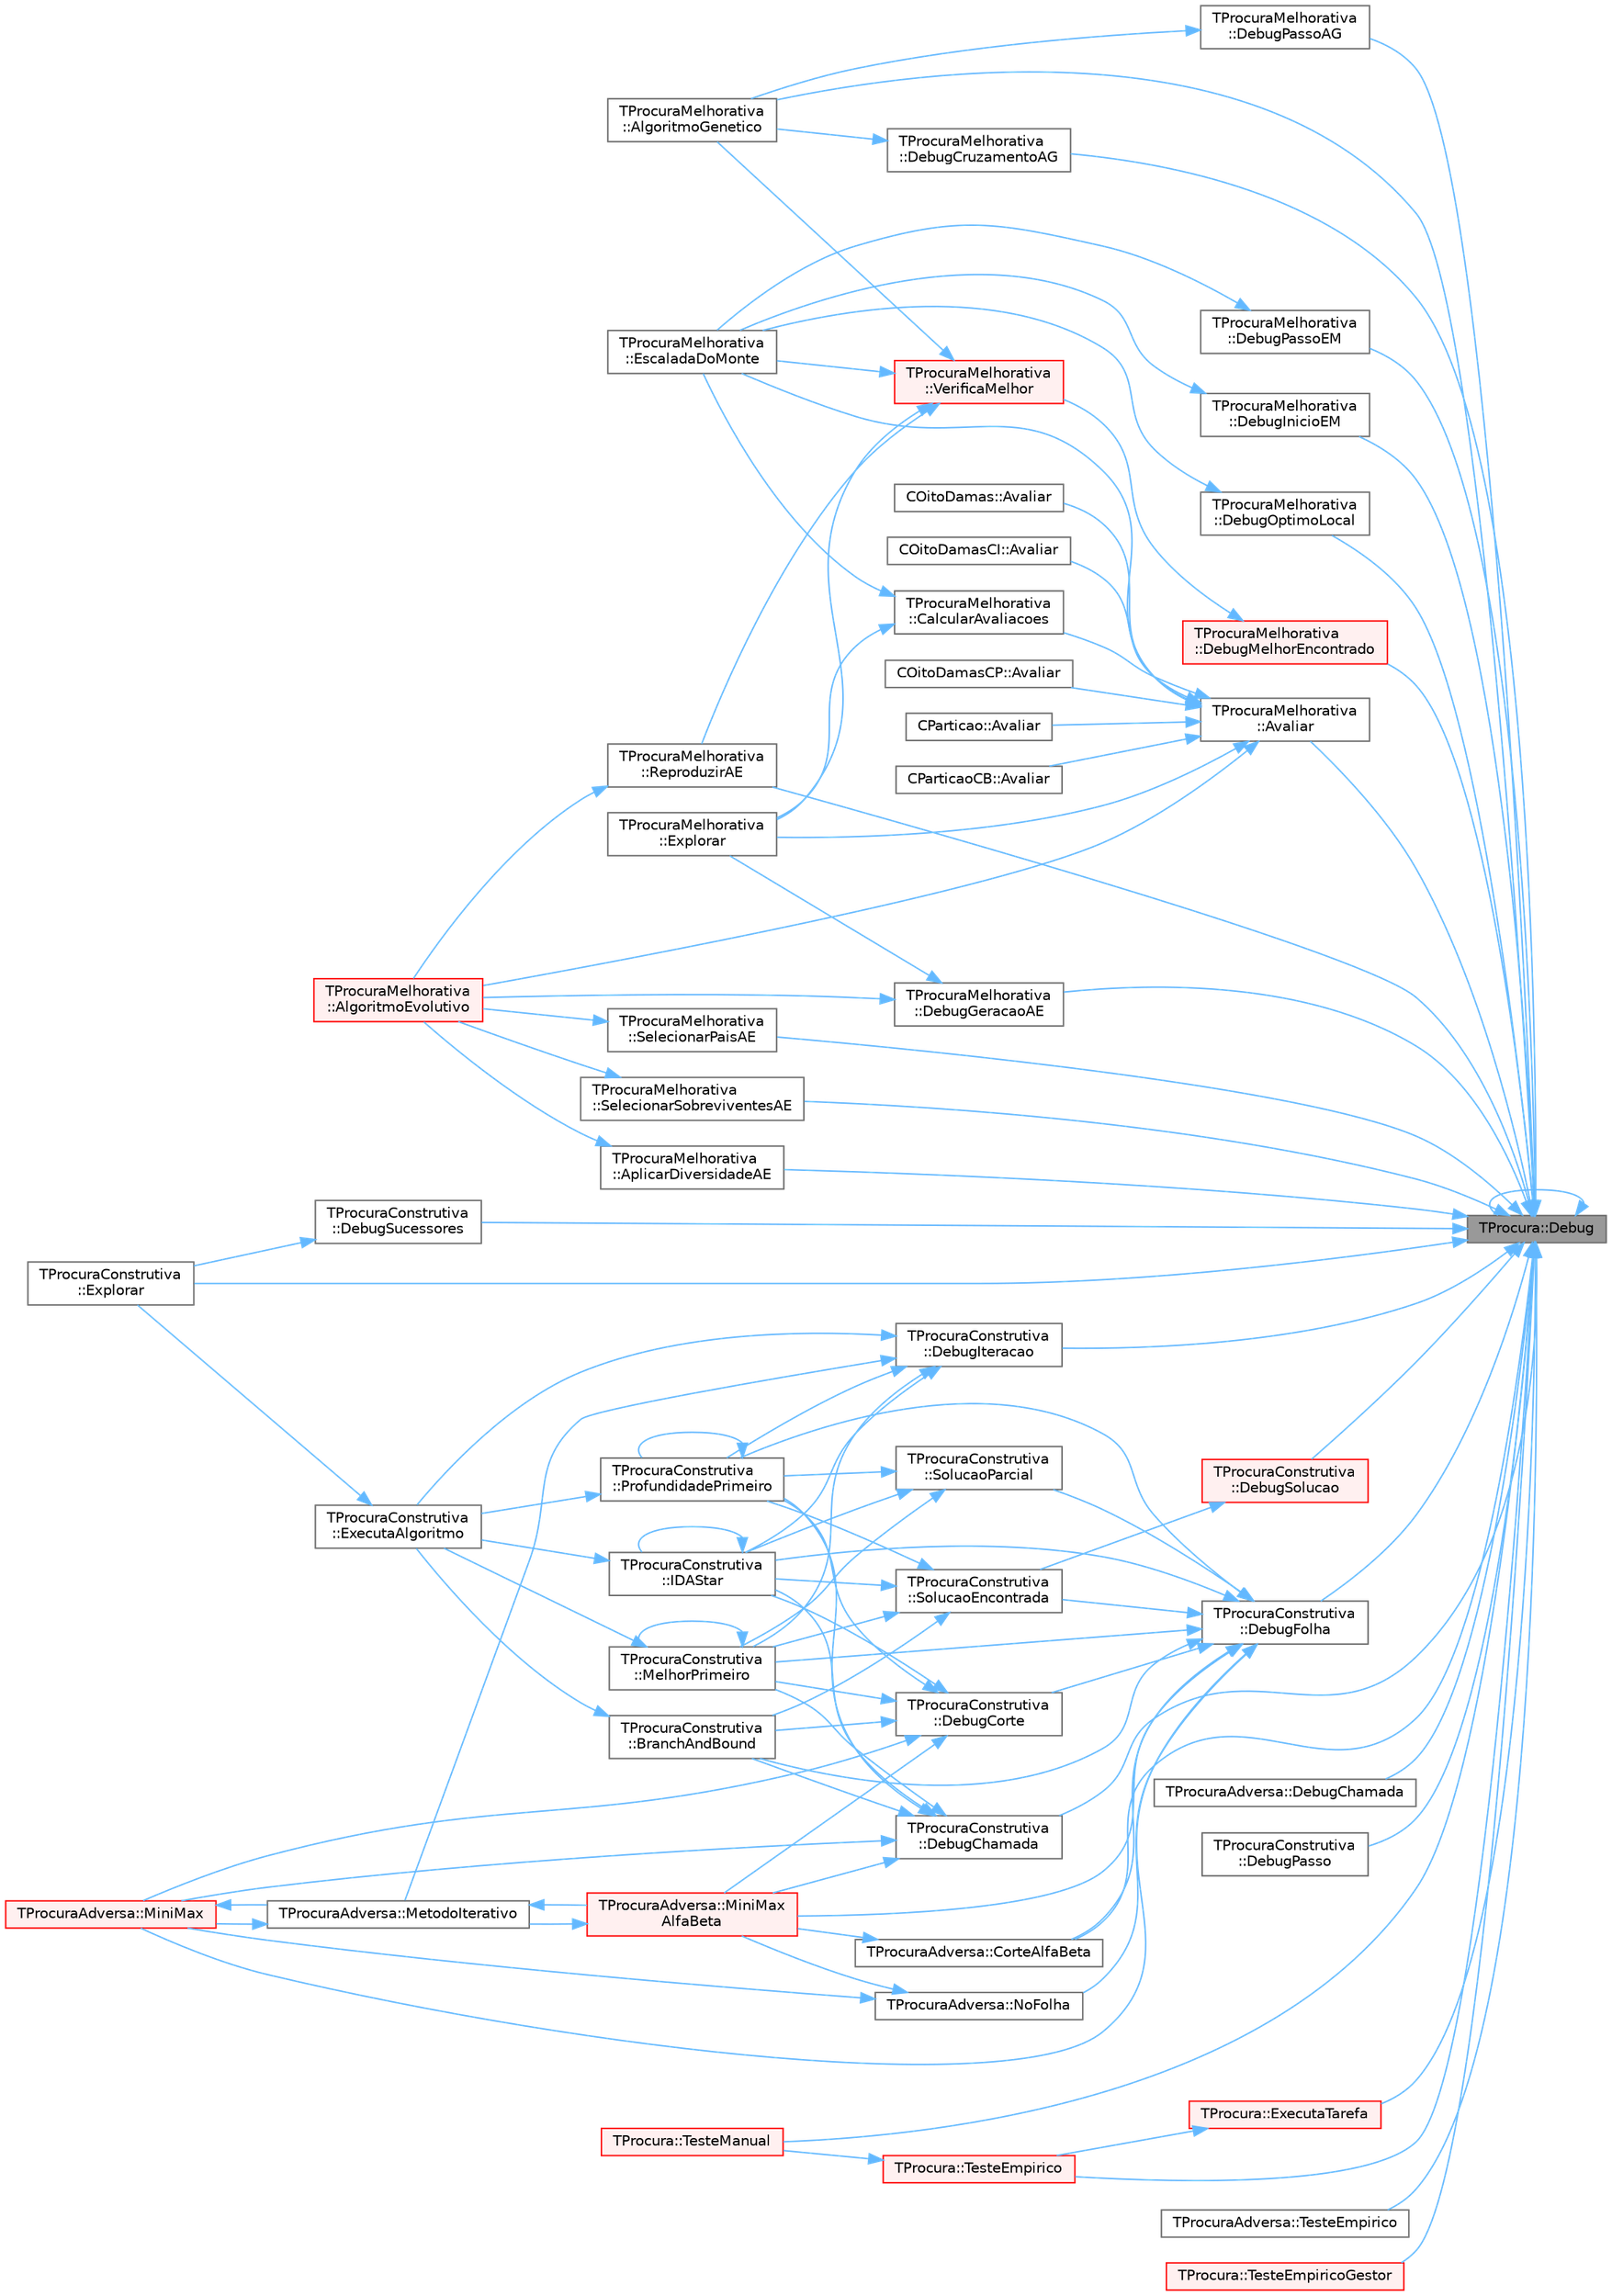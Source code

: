 digraph "TProcura::Debug"
{
 // LATEX_PDF_SIZE
  bgcolor="transparent";
  edge [fontname=Helvetica,fontsize=10,labelfontname=Helvetica,labelfontsize=10];
  node [fontname=Helvetica,fontsize=10,shape=box,height=0.2,width=0.4];
  rankdir="RL";
  Node1 [id="Node000001",label="TProcura::Debug",height=0.2,width=0.4,color="gray40", fillcolor="grey60", style="filled", fontcolor="black",tooltip="Mostra o estado no ecrã, para debug."];
  Node1 -> Node2 [id="edge1_Node000001_Node000002",dir="back",color="steelblue1",style="solid",tooltip=" "];
  Node2 [id="Node000002",label="TProcuraMelhorativa\l::AlgoritmoGenetico",height=0.2,width=0.4,color="grey40", fillcolor="white", style="filled",URL="$classTProcuraMelhorativa.html#a574d0ec15c8c1d3ded8db605def50616",tooltip=" "];
  Node1 -> Node3 [id="edge2_Node000001_Node000003",dir="back",color="steelblue1",style="solid",tooltip=" "];
  Node3 [id="Node000003",label="TProcuraMelhorativa\l::AplicarDiversidadeAE",height=0.2,width=0.4,color="grey40", fillcolor="white", style="filled",URL="$classTProcuraMelhorativa.html#a5e51812d311d976a002f6c7ec0fcd555",tooltip=" "];
  Node3 -> Node4 [id="edge3_Node000003_Node000004",dir="back",color="steelblue1",style="solid",tooltip=" "];
  Node4 [id="Node000004",label="TProcuraMelhorativa\l::AlgoritmoEvolutivo",height=0.2,width=0.4,color="red", fillcolor="#FFF0F0", style="filled",URL="$classTProcuraMelhorativa.html#a6e7a1d0f1281eae6bf3fbbc7fa5f4026",tooltip=" "];
  Node1 -> Node6 [id="edge4_Node000001_Node000006",dir="back",color="steelblue1",style="solid",tooltip=" "];
  Node6 [id="Node000006",label="TProcuraMelhorativa\l::Avaliar",height=0.2,width=0.4,color="grey40", fillcolor="white", style="filled",URL="$classTProcuraMelhorativa.html#a98b5a07fe3813de112f603c8fdb0bc43",tooltip=" "];
  Node6 -> Node4 [id="edge5_Node000006_Node000004",dir="back",color="steelblue1",style="solid",tooltip=" "];
  Node6 -> Node7 [id="edge6_Node000006_Node000007",dir="back",color="steelblue1",style="solid",tooltip=" "];
  Node7 [id="Node000007",label="COitoDamas::Avaliar",height=0.2,width=0.4,color="grey40", fillcolor="white", style="filled",URL="$classCOitoDamas.html#ae23eb62823fd90b67fd1292cd6b739e1",tooltip=" "];
  Node6 -> Node8 [id="edge7_Node000006_Node000008",dir="back",color="steelblue1",style="solid",tooltip=" "];
  Node8 [id="Node000008",label="COitoDamasCI::Avaliar",height=0.2,width=0.4,color="grey40", fillcolor="white", style="filled",URL="$classCOitoDamasCI.html#ac40226b1c1fd0cf8390215bbfec2cfa9",tooltip=" "];
  Node6 -> Node9 [id="edge8_Node000006_Node000009",dir="back",color="steelblue1",style="solid",tooltip=" "];
  Node9 [id="Node000009",label="COitoDamasCP::Avaliar",height=0.2,width=0.4,color="grey40", fillcolor="white", style="filled",URL="$classCOitoDamasCP.html#a13b9df4ef1bd0425b63c0ae4bf712255",tooltip=" "];
  Node6 -> Node10 [id="edge9_Node000006_Node000010",dir="back",color="steelblue1",style="solid",tooltip=" "];
  Node10 [id="Node000010",label="CParticao::Avaliar",height=0.2,width=0.4,color="grey40", fillcolor="white", style="filled",URL="$classCParticao.html#a41fdcf6d83bc489ebc03d2548bfc5152",tooltip=" "];
  Node6 -> Node11 [id="edge10_Node000006_Node000011",dir="back",color="steelblue1",style="solid",tooltip=" "];
  Node11 [id="Node000011",label="CParticaoCB::Avaliar",height=0.2,width=0.4,color="grey40", fillcolor="white", style="filled",URL="$classCParticaoCB.html#a0aab66e68d5fabe86fb4741a18d8ecc6",tooltip=" "];
  Node6 -> Node12 [id="edge11_Node000006_Node000012",dir="back",color="steelblue1",style="solid",tooltip=" "];
  Node12 [id="Node000012",label="TProcuraMelhorativa\l::CalcularAvaliacoes",height=0.2,width=0.4,color="grey40", fillcolor="white", style="filled",URL="$classTProcuraMelhorativa.html#a4eb294616d6fd3d9a12a074b659db863",tooltip=" "];
  Node12 -> Node13 [id="edge12_Node000012_Node000013",dir="back",color="steelblue1",style="solid",tooltip=" "];
  Node13 [id="Node000013",label="TProcuraMelhorativa\l::EscaladaDoMonte",height=0.2,width=0.4,color="grey40", fillcolor="white", style="filled",URL="$classTProcuraMelhorativa.html#a8c8caa2d188bb5f6701fc5e1ddbc4510",tooltip=" "];
  Node12 -> Node14 [id="edge13_Node000012_Node000014",dir="back",color="steelblue1",style="solid",tooltip=" "];
  Node14 [id="Node000014",label="TProcuraMelhorativa\l::Explorar",height=0.2,width=0.4,color="grey40", fillcolor="white", style="filled",URL="$classTProcuraMelhorativa.html#a76355a263331719abacf13d40a6613d0",tooltip="definir para explorar manualmente os dados (não definido em TProcura, apenas em TProcuraConstrutiva)"];
  Node6 -> Node13 [id="edge14_Node000006_Node000013",dir="back",color="steelblue1",style="solid",tooltip=" "];
  Node6 -> Node14 [id="edge15_Node000006_Node000014",dir="back",color="steelblue1",style="solid",tooltip=" "];
  Node1 -> Node15 [id="edge16_Node000001_Node000015",dir="back",color="steelblue1",style="solid",tooltip=" "];
  Node15 [id="Node000015",label="TProcuraAdversa::CorteAlfaBeta",height=0.2,width=0.4,color="grey40", fillcolor="white", style="filled",URL="$classTProcuraAdversa.html#a816a0a735f6f4379338a330e0ff19fa5",tooltip="verifica se há um corte alfa/beta, atualizando alfa e beta"];
  Node15 -> Node16 [id="edge17_Node000015_Node000016",dir="back",color="steelblue1",style="solid",tooltip=" "];
  Node16 [id="Node000016",label="TProcuraAdversa::MiniMax\lAlfaBeta",height=0.2,width=0.4,color="red", fillcolor="#FFF0F0", style="filled",URL="$classTProcuraAdversa.html#adb3f857b1c8b3ee26682e335dc6ed601",tooltip="retorna o valor do estado actual, apos procura de profundidade nivel. Idêntico a MiniMax"];
  Node16 -> Node19 [id="edge18_Node000016_Node000019",dir="back",color="steelblue1",style="solid",tooltip=" "];
  Node19 [id="Node000019",label="TProcuraAdversa::MetodoIterativo",height=0.2,width=0.4,color="grey40", fillcolor="white", style="filled",URL="$classTProcuraAdversa.html#a7c4153974c32753901326271fee90197",tooltip="iteração, aumentando o nível progressivamente"];
  Node19 -> Node20 [id="edge19_Node000019_Node000020",dir="back",color="steelblue1",style="solid",tooltip=" "];
  Node20 [id="Node000020",label="TProcuraAdversa::MiniMax",height=0.2,width=0.4,color="red", fillcolor="#FFF0F0", style="filled",URL="$classTProcuraAdversa.html#a4d8542bcb03f17da8aa3038384104f24",tooltip="retorna o valor do estado actual, apos procura de profundidade nivel"];
  Node20 -> Node19 [id="edge20_Node000020_Node000019",dir="back",color="steelblue1",style="solid",tooltip=" "];
  Node19 -> Node16 [id="edge21_Node000019_Node000016",dir="back",color="steelblue1",style="solid",tooltip=" "];
  Node1 -> Node1 [id="edge22_Node000001_Node000001",dir="back",color="steelblue1",style="solid",tooltip=" "];
  Node1 -> Node21 [id="edge23_Node000001_Node000021",dir="back",color="steelblue1",style="solid",tooltip=" "];
  Node21 [id="Node000021",label="TProcuraConstrutiva\l::DebugChamada",height=0.2,width=0.4,color="grey40", fillcolor="white", style="filled",URL="$classTProcuraConstrutiva.html#a50d5d518140c559770c9c02b90e88dfe",tooltip=" "];
  Node21 -> Node22 [id="edge24_Node000021_Node000022",dir="back",color="steelblue1",style="solid",tooltip=" "];
  Node22 [id="Node000022",label="TProcuraConstrutiva\l::BranchAndBound",height=0.2,width=0.4,color="grey40", fillcolor="white", style="filled",URL="$group__ProcurasInformadas.html#gafe804dbf6cabda9e627500c2d4f8aafd",tooltip="Executa o algoritmo Branch-and-Bound, um algoritmo informado."];
  Node22 -> Node23 [id="edge25_Node000022_Node000023",dir="back",color="steelblue1",style="solid",tooltip=" "];
  Node23 [id="Node000023",label="TProcuraConstrutiva\l::ExecutaAlgoritmo",height=0.2,width=0.4,color="grey40", fillcolor="white", style="filled",URL="$group__RedefinicaoOpcional.html#gae52871eb18c8ae656a2174acf43b3bb3",tooltip="Executa o algoritmo com os parametros atuais."];
  Node23 -> Node24 [id="edge26_Node000023_Node000024",dir="back",color="steelblue1",style="solid",tooltip=" "];
  Node24 [id="Node000024",label="TProcuraConstrutiva\l::Explorar",height=0.2,width=0.4,color="grey40", fillcolor="white", style="filled",URL="$classTProcuraConstrutiva.html#a9d8202d80510018d01a9807f3852b59f",tooltip="definir para explorar manualmente os dados (não definido em TProcura, apenas em TProcuraConstrutiva)"];
  Node21 -> Node25 [id="edge27_Node000021_Node000025",dir="back",color="steelblue1",style="solid",tooltip=" "];
  Node25 [id="Node000025",label="TProcuraConstrutiva\l::IDAStar",height=0.2,width=0.4,color="grey40", fillcolor="white", style="filled",URL="$group__ProcurasInformadas.html#gae77f9608e7988052377d7025bee7c4e8",tooltip="Executa a procura IDA*, algoritmo informado."];
  Node25 -> Node23 [id="edge28_Node000025_Node000023",dir="back",color="steelblue1",style="solid",tooltip=" "];
  Node25 -> Node25 [id="edge29_Node000025_Node000025",dir="back",color="steelblue1",style="solid",tooltip=" "];
  Node21 -> Node26 [id="edge30_Node000021_Node000026",dir="back",color="steelblue1",style="solid",tooltip=" "];
  Node26 [id="Node000026",label="TProcuraConstrutiva\l::MelhorPrimeiro",height=0.2,width=0.4,color="grey40", fillcolor="white", style="filled",URL="$group__ProcurasInformadas.html#gaebb84182343041bc276e4ceceb4b13aa",tooltip="Executa a procura melhor primeiro, algoritmo informado."];
  Node26 -> Node23 [id="edge31_Node000026_Node000023",dir="back",color="steelblue1",style="solid",tooltip=" "];
  Node26 -> Node26 [id="edge32_Node000026_Node000026",dir="back",color="steelblue1",style="solid",tooltip=" "];
  Node21 -> Node20 [id="edge33_Node000021_Node000020",dir="back",color="steelblue1",style="solid",tooltip=" "];
  Node21 -> Node16 [id="edge34_Node000021_Node000016",dir="back",color="steelblue1",style="solid",tooltip=" "];
  Node21 -> Node27 [id="edge35_Node000021_Node000027",dir="back",color="steelblue1",style="solid",tooltip=" "];
  Node27 [id="Node000027",label="TProcuraConstrutiva\l::ProfundidadePrimeiro",height=0.2,width=0.4,color="grey40", fillcolor="white", style="filled",URL="$group__ProcurasCegas.html#gaf00d9776f6b25d56138efb6725b86228",tooltip="Executa a procura em profundidade primeiro, algoritmo cego."];
  Node27 -> Node23 [id="edge36_Node000027_Node000023",dir="back",color="steelblue1",style="solid",tooltip=" "];
  Node27 -> Node27 [id="edge37_Node000027_Node000027",dir="back",color="steelblue1",style="solid",tooltip=" "];
  Node1 -> Node28 [id="edge38_Node000001_Node000028",dir="back",color="steelblue1",style="solid",tooltip=" "];
  Node28 [id="Node000028",label="TProcuraAdversa::DebugChamada",height=0.2,width=0.4,color="grey40", fillcolor="white", style="filled",URL="$classTProcuraAdversa.html#ac3cd014dd680e5cd8fa7d52031f62d21",tooltip=" "];
  Node1 -> Node29 [id="edge39_Node000001_Node000029",dir="back",color="steelblue1",style="solid",tooltip=" "];
  Node29 [id="Node000029",label="TProcuraMelhorativa\l::DebugCruzamentoAG",height=0.2,width=0.4,color="grey40", fillcolor="white", style="filled",URL="$classTProcuraMelhorativa.html#ac0273cf661acd96f0c1c2e2fa5661ca6",tooltip=" "];
  Node29 -> Node2 [id="edge40_Node000029_Node000002",dir="back",color="steelblue1",style="solid",tooltip=" "];
  Node1 -> Node30 [id="edge41_Node000001_Node000030",dir="back",color="steelblue1",style="solid",tooltip=" "];
  Node30 [id="Node000030",label="TProcuraConstrutiva\l::DebugFolha",height=0.2,width=0.4,color="grey40", fillcolor="white", style="filled",URL="$classTProcuraConstrutiva.html#a2916a3eba76527ca857dfddd67429dfd",tooltip=" "];
  Node30 -> Node22 [id="edge42_Node000030_Node000022",dir="back",color="steelblue1",style="solid",tooltip=" "];
  Node30 -> Node15 [id="edge43_Node000030_Node000015",dir="back",color="steelblue1",style="solid",tooltip=" "];
  Node30 -> Node31 [id="edge44_Node000030_Node000031",dir="back",color="steelblue1",style="solid",tooltip=" "];
  Node31 [id="Node000031",label="TProcuraConstrutiva\l::DebugCorte",height=0.2,width=0.4,color="grey40", fillcolor="white", style="filled",URL="$classTProcuraConstrutiva.html#a042ab47715ba45d53a86413415ea95fd",tooltip=" "];
  Node31 -> Node22 [id="edge45_Node000031_Node000022",dir="back",color="steelblue1",style="solid",tooltip=" "];
  Node31 -> Node25 [id="edge46_Node000031_Node000025",dir="back",color="steelblue1",style="solid",tooltip=" "];
  Node31 -> Node26 [id="edge47_Node000031_Node000026",dir="back",color="steelblue1",style="solid",tooltip=" "];
  Node31 -> Node20 [id="edge48_Node000031_Node000020",dir="back",color="steelblue1",style="solid",tooltip=" "];
  Node31 -> Node16 [id="edge49_Node000031_Node000016",dir="back",color="steelblue1",style="solid",tooltip=" "];
  Node31 -> Node27 [id="edge50_Node000031_Node000027",dir="back",color="steelblue1",style="solid",tooltip=" "];
  Node30 -> Node25 [id="edge51_Node000030_Node000025",dir="back",color="steelblue1",style="solid",tooltip=" "];
  Node30 -> Node26 [id="edge52_Node000030_Node000026",dir="back",color="steelblue1",style="solid",tooltip=" "];
  Node30 -> Node20 [id="edge53_Node000030_Node000020",dir="back",color="steelblue1",style="solid",tooltip=" "];
  Node30 -> Node16 [id="edge54_Node000030_Node000016",dir="back",color="steelblue1",style="solid",tooltip=" "];
  Node30 -> Node32 [id="edge55_Node000030_Node000032",dir="back",color="steelblue1",style="solid",tooltip=" "];
  Node32 [id="Node000032",label="TProcuraAdversa::NoFolha",height=0.2,width=0.4,color="grey40", fillcolor="white", style="filled",URL="$classTProcuraAdversa.html#a01ed7d4718647eb52723ecffaf68aa4b",tooltip="fim da procura, por corte de nível (ou não haver sucessores), retornar heurística"];
  Node32 -> Node20 [id="edge56_Node000032_Node000020",dir="back",color="steelblue1",style="solid",tooltip=" "];
  Node32 -> Node16 [id="edge57_Node000032_Node000016",dir="back",color="steelblue1",style="solid",tooltip=" "];
  Node30 -> Node27 [id="edge58_Node000030_Node000027",dir="back",color="steelblue1",style="solid",tooltip=" "];
  Node30 -> Node33 [id="edge59_Node000030_Node000033",dir="back",color="steelblue1",style="solid",tooltip=" "];
  Node33 [id="Node000033",label="TProcuraConstrutiva\l::SolucaoEncontrada",height=0.2,width=0.4,color="grey40", fillcolor="white", style="filled",URL="$classTProcuraConstrutiva.html#a2f648df694a20e7fcb688c9979f763fd",tooltip=" "];
  Node33 -> Node22 [id="edge60_Node000033_Node000022",dir="back",color="steelblue1",style="solid",tooltip=" "];
  Node33 -> Node25 [id="edge61_Node000033_Node000025",dir="back",color="steelblue1",style="solid",tooltip=" "];
  Node33 -> Node26 [id="edge62_Node000033_Node000026",dir="back",color="steelblue1",style="solid",tooltip=" "];
  Node33 -> Node27 [id="edge63_Node000033_Node000027",dir="back",color="steelblue1",style="solid",tooltip=" "];
  Node30 -> Node34 [id="edge64_Node000030_Node000034",dir="back",color="steelblue1",style="solid",tooltip=" "];
  Node34 [id="Node000034",label="TProcuraConstrutiva\l::SolucaoParcial",height=0.2,width=0.4,color="grey40", fillcolor="white", style="filled",URL="$classTProcuraConstrutiva.html#a5be7bb118ed235c075dad8176e543f68",tooltip=" "];
  Node34 -> Node25 [id="edge65_Node000034_Node000025",dir="back",color="steelblue1",style="solid",tooltip=" "];
  Node34 -> Node26 [id="edge66_Node000034_Node000026",dir="back",color="steelblue1",style="solid",tooltip=" "];
  Node34 -> Node27 [id="edge67_Node000034_Node000027",dir="back",color="steelblue1",style="solid",tooltip=" "];
  Node1 -> Node35 [id="edge68_Node000001_Node000035",dir="back",color="steelblue1",style="solid",tooltip=" "];
  Node35 [id="Node000035",label="TProcuraMelhorativa\l::DebugGeracaoAE",height=0.2,width=0.4,color="grey40", fillcolor="white", style="filled",URL="$classTProcuraMelhorativa.html#a98c93de808e3181024508c35fa22d62f",tooltip=" "];
  Node35 -> Node4 [id="edge69_Node000035_Node000004",dir="back",color="steelblue1",style="solid",tooltip=" "];
  Node35 -> Node14 [id="edge70_Node000035_Node000014",dir="back",color="steelblue1",style="solid",tooltip=" "];
  Node1 -> Node36 [id="edge71_Node000001_Node000036",dir="back",color="steelblue1",style="solid",tooltip=" "];
  Node36 [id="Node000036",label="TProcuraMelhorativa\l::DebugInicioEM",height=0.2,width=0.4,color="grey40", fillcolor="white", style="filled",URL="$classTProcuraMelhorativa.html#aa57d370e5ae543707424b8bc9f404b09",tooltip=" "];
  Node36 -> Node13 [id="edge72_Node000036_Node000013",dir="back",color="steelblue1",style="solid",tooltip=" "];
  Node1 -> Node37 [id="edge73_Node000001_Node000037",dir="back",color="steelblue1",style="solid",tooltip=" "];
  Node37 [id="Node000037",label="TProcuraConstrutiva\l::DebugIteracao",height=0.2,width=0.4,color="grey40", fillcolor="white", style="filled",URL="$classTProcuraConstrutiva.html#ad94d8a7e8f5ed88723951ed5feaf65cb",tooltip=" "];
  Node37 -> Node23 [id="edge74_Node000037_Node000023",dir="back",color="steelblue1",style="solid",tooltip=" "];
  Node37 -> Node25 [id="edge75_Node000037_Node000025",dir="back",color="steelblue1",style="solid",tooltip=" "];
  Node37 -> Node26 [id="edge76_Node000037_Node000026",dir="back",color="steelblue1",style="solid",tooltip=" "];
  Node37 -> Node19 [id="edge77_Node000037_Node000019",dir="back",color="steelblue1",style="solid",tooltip=" "];
  Node37 -> Node27 [id="edge78_Node000037_Node000027",dir="back",color="steelblue1",style="solid",tooltip=" "];
  Node1 -> Node38 [id="edge79_Node000001_Node000038",dir="back",color="steelblue1",style="solid",tooltip=" "];
  Node38 [id="Node000038",label="TProcuraMelhorativa\l::DebugMelhorEncontrado",height=0.2,width=0.4,color="red", fillcolor="#FFF0F0", style="filled",URL="$classTProcuraMelhorativa.html#a6fc03fc9e9379496303354d2b46b8bc8",tooltip=" "];
  Node38 -> Node39 [id="edge80_Node000038_Node000039",dir="back",color="steelblue1",style="solid",tooltip=" "];
  Node39 [id="Node000039",label="TProcuraMelhorativa\l::VerificaMelhor",height=0.2,width=0.4,color="red", fillcolor="#FFF0F0", style="filled",URL="$classTProcuraMelhorativa.html#aeb435694084a626e3d52f3a489d9a93d",tooltip=" "];
  Node39 -> Node2 [id="edge81_Node000039_Node000002",dir="back",color="steelblue1",style="solid",tooltip=" "];
  Node39 -> Node13 [id="edge82_Node000039_Node000013",dir="back",color="steelblue1",style="solid",tooltip=" "];
  Node39 -> Node14 [id="edge83_Node000039_Node000014",dir="back",color="steelblue1",style="solid",tooltip=" "];
  Node39 -> Node41 [id="edge84_Node000039_Node000041",dir="back",color="steelblue1",style="solid",tooltip=" "];
  Node41 [id="Node000041",label="TProcuraMelhorativa\l::ReproduzirAE",height=0.2,width=0.4,color="grey40", fillcolor="white", style="filled",URL="$classTProcuraMelhorativa.html#a63e8ac07e1d712645b9038cd72aa133b",tooltip=" "];
  Node41 -> Node4 [id="edge85_Node000041_Node000004",dir="back",color="steelblue1",style="solid",tooltip=" "];
  Node1 -> Node43 [id="edge86_Node000001_Node000043",dir="back",color="steelblue1",style="solid",tooltip=" "];
  Node43 [id="Node000043",label="TProcuraMelhorativa\l::DebugOptimoLocal",height=0.2,width=0.4,color="grey40", fillcolor="white", style="filled",URL="$classTProcuraMelhorativa.html#a5ca716c360ad420c1f642ddce21fd6e3",tooltip=" "];
  Node43 -> Node13 [id="edge87_Node000043_Node000013",dir="back",color="steelblue1",style="solid",tooltip=" "];
  Node1 -> Node44 [id="edge88_Node000001_Node000044",dir="back",color="steelblue1",style="solid",tooltip=" "];
  Node44 [id="Node000044",label="TProcuraConstrutiva\l::DebugPasso",height=0.2,width=0.4,color="grey40", fillcolor="white", style="filled",URL="$classTProcuraConstrutiva.html#a98942aff0e42564edd12cb6f09b9e57b",tooltip=" "];
  Node1 -> Node45 [id="edge89_Node000001_Node000045",dir="back",color="steelblue1",style="solid",tooltip=" "];
  Node45 [id="Node000045",label="TProcuraMelhorativa\l::DebugPassoAG",height=0.2,width=0.4,color="grey40", fillcolor="white", style="filled",URL="$classTProcuraMelhorativa.html#a4e8f2500b354fcb2dd46fded2e6b643b",tooltip=" "];
  Node45 -> Node2 [id="edge90_Node000045_Node000002",dir="back",color="steelblue1",style="solid",tooltip=" "];
  Node1 -> Node46 [id="edge91_Node000001_Node000046",dir="back",color="steelblue1",style="solid",tooltip=" "];
  Node46 [id="Node000046",label="TProcuraMelhorativa\l::DebugPassoEM",height=0.2,width=0.4,color="grey40", fillcolor="white", style="filled",URL="$classTProcuraMelhorativa.html#aa4572163864fef20a4476b03fdf5ec5b",tooltip=" "];
  Node46 -> Node13 [id="edge92_Node000046_Node000013",dir="back",color="steelblue1",style="solid",tooltip=" "];
  Node1 -> Node47 [id="edge93_Node000001_Node000047",dir="back",color="steelblue1",style="solid",tooltip=" "];
  Node47 [id="Node000047",label="TProcuraConstrutiva\l::DebugSolucao",height=0.2,width=0.4,color="red", fillcolor="#FFF0F0", style="filled",URL="$classTProcuraConstrutiva.html#a3cb063790a46d8fac87044c7c68c53b3",tooltip=" "];
  Node47 -> Node33 [id="edge94_Node000047_Node000033",dir="back",color="steelblue1",style="solid",tooltip=" "];
  Node1 -> Node49 [id="edge95_Node000001_Node000049",dir="back",color="steelblue1",style="solid",tooltip=" "];
  Node49 [id="Node000049",label="TProcuraConstrutiva\l::DebugSucessores",height=0.2,width=0.4,color="grey40", fillcolor="white", style="filled",URL="$classTProcuraConstrutiva.html#a08aa14ddc895426b2ce3df4d763cbbd7",tooltip=" "];
  Node49 -> Node24 [id="edge96_Node000049_Node000024",dir="back",color="steelblue1",style="solid",tooltip=" "];
  Node1 -> Node50 [id="edge97_Node000001_Node000050",dir="back",color="steelblue1",style="solid",tooltip=" "];
  Node50 [id="Node000050",label="TProcura::ExecutaTarefa",height=0.2,width=0.4,color="red", fillcolor="#FFF0F0", style="filled",URL="$classTProcura.html#a2c3c5fdff8277b04a219156dec0f068b",tooltip="Executa uma tarefa num teste empírico."];
  Node50 -> Node51 [id="edge98_Node000050_Node000051",dir="back",color="steelblue1",style="solid",tooltip=" "];
  Node51 [id="Node000051",label="TProcura::TesteEmpirico",height=0.2,width=0.4,color="red", fillcolor="#FFF0F0", style="filled",URL="$classTProcura.html#ae98922e2f7f8bb6e487af0a1e4f84336",tooltip="Executa testes empíricos, em todas as configurações guardadas, nas instâncias selecionadas."];
  Node51 -> Node54 [id="edge99_Node000051_Node000054",dir="back",color="steelblue1",style="solid",tooltip=" "];
  Node54 [id="Node000054",label="TProcura::TesteManual",height=0.2,width=0.4,color="red", fillcolor="#FFF0F0", style="filled",URL="$classTProcura.html#a5fdf4e8f76e59eb83fbc274fa61e34af",tooltip="Inicializa a interação com o utilizador."];
  Node1 -> Node24 [id="edge100_Node000001_Node000024",dir="back",color="steelblue1",style="solid",tooltip=" "];
  Node1 -> Node41 [id="edge101_Node000001_Node000041",dir="back",color="steelblue1",style="solid",tooltip=" "];
  Node1 -> Node60 [id="edge102_Node000001_Node000060",dir="back",color="steelblue1",style="solid",tooltip=" "];
  Node60 [id="Node000060",label="TProcuraMelhorativa\l::SelecionarPaisAE",height=0.2,width=0.4,color="grey40", fillcolor="white", style="filled",URL="$classTProcuraMelhorativa.html#a35e3a8f92ef41a8941f75ceee20e13bb",tooltip=" "];
  Node60 -> Node4 [id="edge103_Node000060_Node000004",dir="back",color="steelblue1",style="solid",tooltip=" "];
  Node1 -> Node61 [id="edge104_Node000001_Node000061",dir="back",color="steelblue1",style="solid",tooltip=" "];
  Node61 [id="Node000061",label="TProcuraMelhorativa\l::SelecionarSobreviventesAE",height=0.2,width=0.4,color="grey40", fillcolor="white", style="filled",URL="$classTProcuraMelhorativa.html#a083b961ed7ed1483625559d068755a7f",tooltip=" "];
  Node61 -> Node4 [id="edge105_Node000061_Node000004",dir="back",color="steelblue1",style="solid",tooltip=" "];
  Node1 -> Node18 [id="edge106_Node000001_Node000018",dir="back",color="steelblue1",style="solid",tooltip=" "];
  Node18 [id="Node000018",label="TProcuraAdversa::TesteEmpirico",height=0.2,width=0.4,color="grey40", fillcolor="white", style="filled",URL="$classTProcuraAdversa.html#a4b4a40d5c7e79fba24bc562d6e934fd8",tooltip=" "];
  Node1 -> Node51 [id="edge107_Node000001_Node000051",dir="back",color="steelblue1",style="solid",tooltip=" "];
  Node1 -> Node62 [id="edge108_Node000001_Node000062",dir="back",color="steelblue1",style="solid",tooltip=" "];
  Node62 [id="Node000062",label="TProcura::TesteEmpiricoGestor",height=0.2,width=0.4,color="red", fillcolor="#FFF0F0", style="filled",URL="$classTProcura.html#afd7217164b5ffce15f1949138f469fdb",tooltip="Teste empírico com modo mestre-escravo (este é o mestre)"];
  Node1 -> Node54 [id="edge109_Node000001_Node000054",dir="back",color="steelblue1",style="solid",tooltip=" "];
}
